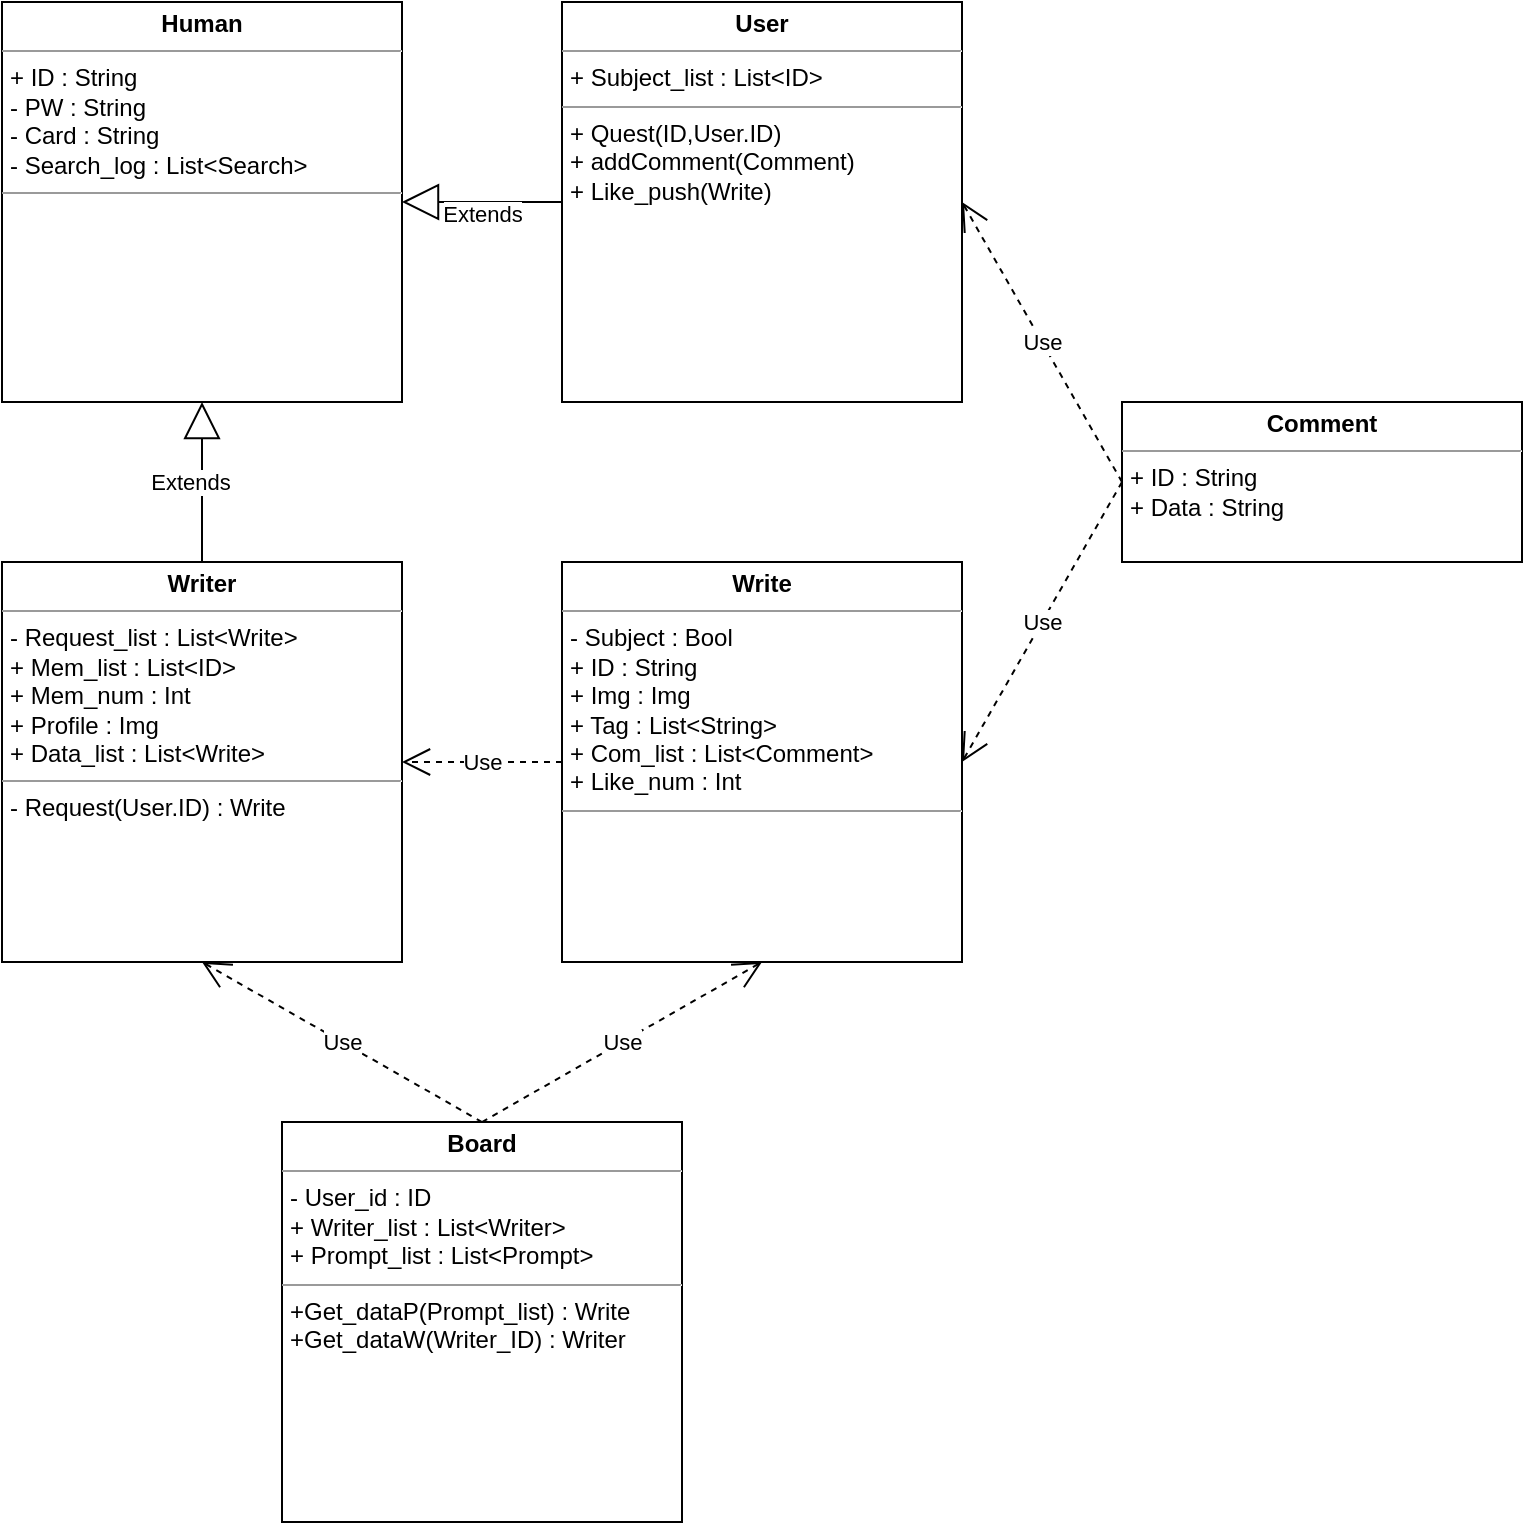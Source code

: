<mxfile version="21.5.2" type="github">
  <diagram name="Page-1" id="c4acf3e9-155e-7222-9cf6-157b1a14988f">
    <mxGraphModel dx="183" dy="1228" grid="1" gridSize="10" guides="1" tooltips="1" connect="1" arrows="1" fold="1" page="1" pageScale="1" pageWidth="850" pageHeight="1100" background="none" math="0" shadow="0">
      <root>
        <mxCell id="0" />
        <mxCell id="1" parent="0" />
        <mxCell id="yz6DzvDI-JlZWIoidr2r-2" value="&lt;p style=&quot;margin:0px;margin-top:4px;text-align:center;&quot;&gt;&lt;b&gt;Human&lt;/b&gt;&lt;/p&gt;&lt;hr size=&quot;1&quot;&gt;&lt;p style=&quot;margin:0px;margin-left:4px;&quot;&gt;&lt;span style=&quot;background-color: initial;&quot;&gt;+ ID : String&lt;/span&gt;&lt;br&gt;&lt;/p&gt;&lt;p style=&quot;margin:0px;margin-left:4px;&quot;&gt;- PW : String&lt;/p&gt;&lt;p style=&quot;margin:0px;margin-left:4px;&quot;&gt;- Card : String&lt;/p&gt;&lt;p style=&quot;margin:0px;margin-left:4px;&quot;&gt;- Search_log : List&amp;lt;Search&amp;gt;&lt;/p&gt;&lt;hr size=&quot;1&quot;&gt;&lt;p style=&quot;margin:0px;margin-left:4px;&quot;&gt;&lt;br&gt;&lt;/p&gt;" style="verticalAlign=top;align=left;overflow=fill;fontSize=12;fontFamily=Helvetica;html=1;rounded=0;shadow=0;comic=0;labelBackgroundColor=none;strokeWidth=1" vertex="1" parent="1">
          <mxGeometry x="920" y="160" width="200" height="200" as="geometry" />
        </mxCell>
        <mxCell id="yz6DzvDI-JlZWIoidr2r-3" value="&lt;p style=&quot;margin:0px;margin-top:4px;text-align:center;&quot;&gt;&lt;b&gt;User&lt;/b&gt;&lt;/p&gt;&lt;hr size=&quot;1&quot;&gt;&lt;p style=&quot;margin:0px;margin-left:4px;&quot;&gt;&lt;span style=&quot;background-color: initial;&quot;&gt;+ Subject_list : List&amp;lt;ID&amp;gt;&lt;/span&gt;&lt;br&gt;&lt;/p&gt;&lt;hr size=&quot;1&quot;&gt;&lt;p style=&quot;margin:0px;margin-left:4px;&quot;&gt;+ Quest(ID,User.ID)&lt;/p&gt;&lt;p style=&quot;margin:0px;margin-left:4px;&quot;&gt;+ addComment(Comment)&lt;/p&gt;&lt;p style=&quot;margin:0px;margin-left:4px;&quot;&gt;+ Like_push(Write)&lt;/p&gt;&lt;p style=&quot;margin:0px;margin-left:4px;&quot;&gt;&lt;br&gt;&lt;/p&gt;" style="verticalAlign=top;align=left;overflow=fill;fontSize=12;fontFamily=Helvetica;html=1;rounded=0;shadow=0;comic=0;labelBackgroundColor=none;strokeWidth=1" vertex="1" parent="1">
          <mxGeometry x="1200" y="160" width="200" height="200" as="geometry" />
        </mxCell>
        <mxCell id="yz6DzvDI-JlZWIoidr2r-4" value="&lt;p style=&quot;margin:0px;margin-top:4px;text-align:center;&quot;&gt;&lt;b&gt;Writer&lt;/b&gt;&lt;/p&gt;&lt;hr size=&quot;1&quot;&gt;&lt;p style=&quot;margin:0px;margin-left:4px;&quot;&gt;&lt;span style=&quot;background-color: initial;&quot;&gt;- Request_list : List&amp;lt;Write&amp;gt;&lt;/span&gt;&lt;/p&gt;&lt;p style=&quot;margin:0px;margin-left:4px;&quot;&gt;&lt;span style=&quot;background-color: initial;&quot;&gt;+ Mem_list : List&amp;lt;ID&amp;gt;&lt;/span&gt;&lt;/p&gt;&lt;p style=&quot;margin:0px;margin-left:4px;&quot;&gt;&lt;span style=&quot;background-color: initial;&quot;&gt;+ Mem_num : Int&lt;/span&gt;&lt;/p&gt;&lt;p style=&quot;margin:0px;margin-left:4px;&quot;&gt;&lt;span style=&quot;background-color: initial;&quot;&gt;+ Profile : Img&lt;/span&gt;&lt;/p&gt;&lt;p style=&quot;margin:0px;margin-left:4px;&quot;&gt;&lt;span style=&quot;background-color: initial;&quot;&gt;+ Data_list : List&amp;lt;Write&amp;gt;&lt;/span&gt;&lt;/p&gt;&lt;hr size=&quot;1&quot;&gt;&lt;p style=&quot;margin:0px;margin-left:4px;&quot;&gt;- Request(User.ID) : Write&lt;/p&gt;&lt;p style=&quot;margin:0px;margin-left:4px;&quot;&gt;&lt;br&gt;&lt;/p&gt;&lt;p style=&quot;margin:0px;margin-left:4px;&quot;&gt;&lt;br&gt;&lt;/p&gt;" style="verticalAlign=top;align=left;overflow=fill;fontSize=12;fontFamily=Helvetica;html=1;rounded=0;shadow=0;comic=0;labelBackgroundColor=none;strokeWidth=1" vertex="1" parent="1">
          <mxGeometry x="920" y="440" width="200" height="200" as="geometry" />
        </mxCell>
        <mxCell id="yz6DzvDI-JlZWIoidr2r-6" value="&lt;p style=&quot;margin:0px;margin-top:4px;text-align:center;&quot;&gt;&lt;b&gt;Write&lt;/b&gt;&lt;/p&gt;&lt;hr size=&quot;1&quot;&gt;&lt;p style=&quot;margin:0px;margin-left:4px;&quot;&gt;&lt;span style=&quot;background-color: initial;&quot;&gt;- Subject : Bool&lt;/span&gt;&lt;/p&gt;&lt;p style=&quot;margin:0px;margin-left:4px;&quot;&gt;&lt;span style=&quot;background-color: initial;&quot;&gt;+ ID : String&lt;/span&gt;&lt;/p&gt;&lt;p style=&quot;margin:0px;margin-left:4px;&quot;&gt;+ Img : Img&lt;/p&gt;&lt;p style=&quot;margin:0px;margin-left:4px;&quot;&gt;+ Tag : List&amp;lt;String&amp;gt;&lt;/p&gt;&lt;p style=&quot;margin:0px;margin-left:4px;&quot;&gt;+ Com_list : List&amp;lt;Comment&amp;gt;&lt;/p&gt;&lt;p style=&quot;margin:0px;margin-left:4px;&quot;&gt;+ Like_num : Int&lt;br&gt;&lt;/p&gt;&lt;hr size=&quot;1&quot;&gt;&lt;p style=&quot;margin:0px;margin-left:4px;&quot;&gt;&lt;br&gt;&lt;/p&gt;" style="verticalAlign=top;align=left;overflow=fill;fontSize=12;fontFamily=Helvetica;html=1;rounded=0;shadow=0;comic=0;labelBackgroundColor=none;strokeWidth=1" vertex="1" parent="1">
          <mxGeometry x="1200" y="440" width="200" height="200" as="geometry" />
        </mxCell>
        <mxCell id="yz6DzvDI-JlZWIoidr2r-7" value="&lt;p style=&quot;margin:0px;margin-top:4px;text-align:center;&quot;&gt;&lt;b&gt;Board&lt;/b&gt;&lt;/p&gt;&lt;hr size=&quot;1&quot;&gt;&lt;p style=&quot;margin:0px;margin-left:4px;&quot;&gt;&lt;span style=&quot;background-color: initial;&quot;&gt;- User_id : ID&lt;/span&gt;&lt;/p&gt;&lt;p style=&quot;margin:0px;margin-left:4px;&quot;&gt;+ Writer_list : List&amp;lt;Writer&amp;gt;&lt;/p&gt;&lt;p style=&quot;margin:0px;margin-left:4px;&quot;&gt;+ Prompt_list : List&amp;lt;Prompt&amp;gt;&lt;/p&gt;&lt;hr size=&quot;1&quot;&gt;&lt;p style=&quot;margin:0px;margin-left:4px;&quot;&gt;+Get_dataP(Prompt_list) : Write&lt;/p&gt;&lt;p style=&quot;margin:0px;margin-left:4px;&quot;&gt;+Get_dataW(Writer_ID) : Writer&lt;/p&gt;" style="verticalAlign=top;align=left;overflow=fill;fontSize=12;fontFamily=Helvetica;html=1;rounded=0;shadow=0;comic=0;labelBackgroundColor=none;strokeWidth=1" vertex="1" parent="1">
          <mxGeometry x="1060" y="720" width="200" height="200" as="geometry" />
        </mxCell>
        <mxCell id="yz6DzvDI-JlZWIoidr2r-10" value="Use" style="endArrow=open;endSize=12;dashed=1;html=1;rounded=0;exitX=0;exitY=0.5;exitDx=0;exitDy=0;" edge="1" parent="1" source="yz6DzvDI-JlZWIoidr2r-6" target="yz6DzvDI-JlZWIoidr2r-4">
          <mxGeometry width="160" relative="1" as="geometry">
            <mxPoint x="1100" y="844" as="sourcePoint" />
            <mxPoint x="1260" y="844" as="targetPoint" />
          </mxGeometry>
        </mxCell>
        <mxCell id="yz6DzvDI-JlZWIoidr2r-12" value="Use" style="endArrow=open;endSize=12;dashed=1;html=1;rounded=0;entryX=0.5;entryY=1;entryDx=0;entryDy=0;exitX=0.5;exitY=0;exitDx=0;exitDy=0;" edge="1" parent="1" source="yz6DzvDI-JlZWIoidr2r-7" target="yz6DzvDI-JlZWIoidr2r-6">
          <mxGeometry width="160" relative="1" as="geometry">
            <mxPoint x="1240" y="575" as="sourcePoint" />
            <mxPoint x="1400" y="575" as="targetPoint" />
          </mxGeometry>
        </mxCell>
        <mxCell id="yz6DzvDI-JlZWIoidr2r-13" value="Use" style="endArrow=open;endSize=12;dashed=1;html=1;rounded=0;entryX=0.5;entryY=1;entryDx=0;entryDy=0;exitX=0.5;exitY=0;exitDx=0;exitDy=0;" edge="1" parent="1" source="yz6DzvDI-JlZWIoidr2r-7" target="yz6DzvDI-JlZWIoidr2r-4">
          <mxGeometry width="160" relative="1" as="geometry">
            <mxPoint x="1410" y="657" as="sourcePoint" />
            <mxPoint x="1350" y="541" as="targetPoint" />
          </mxGeometry>
        </mxCell>
        <mxCell id="yz6DzvDI-JlZWIoidr2r-14" value="Extends" style="endArrow=block;endSize=16;endFill=0;html=1;rounded=0;exitX=0;exitY=0.5;exitDx=0;exitDy=0;entryX=1;entryY=0.5;entryDx=0;entryDy=0;" edge="1" parent="1" source="yz6DzvDI-JlZWIoidr2r-3" target="yz6DzvDI-JlZWIoidr2r-2">
          <mxGeometry y="6" width="160" relative="1" as="geometry">
            <mxPoint x="1230" y="585" as="sourcePoint" />
            <mxPoint x="1390" y="585" as="targetPoint" />
            <mxPoint as="offset" />
          </mxGeometry>
        </mxCell>
        <mxCell id="yz6DzvDI-JlZWIoidr2r-15" value="Extends" style="endArrow=block;endSize=16;endFill=0;html=1;rounded=0;exitX=0.5;exitY=0;exitDx=0;exitDy=0;entryX=0.5;entryY=1;entryDx=0;entryDy=0;" edge="1" parent="1" source="yz6DzvDI-JlZWIoidr2r-4" target="yz6DzvDI-JlZWIoidr2r-2">
          <mxGeometry y="6" width="160" relative="1" as="geometry">
            <mxPoint x="1250" y="270" as="sourcePoint" />
            <mxPoint x="1130" y="270" as="targetPoint" />
            <mxPoint as="offset" />
          </mxGeometry>
        </mxCell>
        <mxCell id="yz6DzvDI-JlZWIoidr2r-16" value="&lt;p style=&quot;margin:0px;margin-top:4px;text-align:center;&quot;&gt;&lt;b&gt;Comment&lt;/b&gt;&lt;/p&gt;&lt;hr size=&quot;1&quot;&gt;&lt;p style=&quot;margin:0px;margin-left:4px;&quot;&gt;+ ID : String&lt;/p&gt;&lt;p style=&quot;margin:0px;margin-left:4px;&quot;&gt;+ Data : String&lt;/p&gt;" style="verticalAlign=top;align=left;overflow=fill;fontSize=12;fontFamily=Helvetica;html=1;rounded=0;shadow=0;comic=0;labelBackgroundColor=none;strokeWidth=1" vertex="1" parent="1">
          <mxGeometry x="1480" y="360" width="200" height="80" as="geometry" />
        </mxCell>
        <mxCell id="yz6DzvDI-JlZWIoidr2r-19" value="Use" style="endArrow=open;endSize=12;dashed=1;html=1;rounded=0;exitX=0;exitY=0.5;exitDx=0;exitDy=0;entryX=1;entryY=0.5;entryDx=0;entryDy=0;" edge="1" parent="1" source="yz6DzvDI-JlZWIoidr2r-16" target="yz6DzvDI-JlZWIoidr2r-3">
          <mxGeometry width="160" relative="1" as="geometry">
            <mxPoint x="1230" y="518" as="sourcePoint" />
            <mxPoint x="1390" y="518" as="targetPoint" />
          </mxGeometry>
        </mxCell>
        <mxCell id="yz6DzvDI-JlZWIoidr2r-20" value="Use" style="endArrow=open;endSize=12;dashed=1;html=1;rounded=0;exitX=0;exitY=0.5;exitDx=0;exitDy=0;entryX=1;entryY=0.5;entryDx=0;entryDy=0;" edge="1" parent="1" source="yz6DzvDI-JlZWIoidr2r-16" target="yz6DzvDI-JlZWIoidr2r-6">
          <mxGeometry width="160" relative="1" as="geometry">
            <mxPoint x="1470" y="410" as="sourcePoint" />
            <mxPoint x="1450" y="273" as="targetPoint" />
          </mxGeometry>
        </mxCell>
      </root>
    </mxGraphModel>
  </diagram>
</mxfile>
